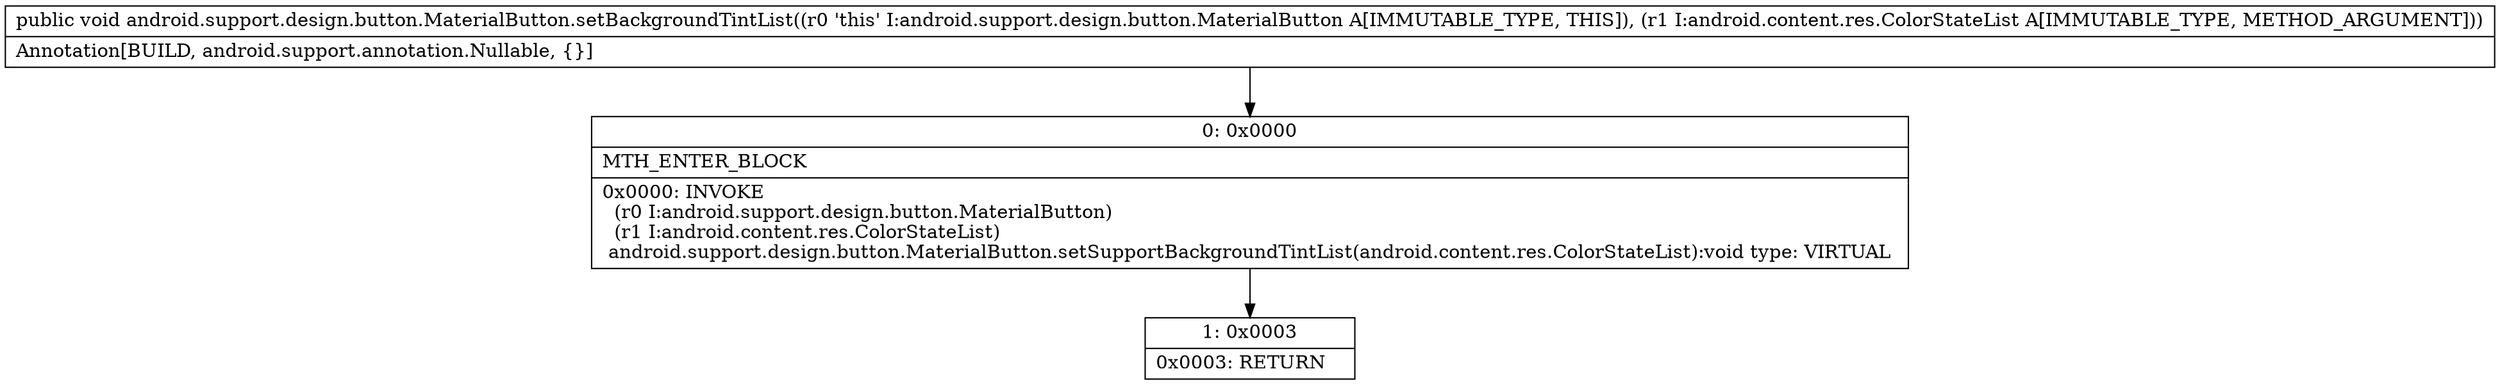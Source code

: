 digraph "CFG forandroid.support.design.button.MaterialButton.setBackgroundTintList(Landroid\/content\/res\/ColorStateList;)V" {
Node_0 [shape=record,label="{0\:\ 0x0000|MTH_ENTER_BLOCK\l|0x0000: INVOKE  \l  (r0 I:android.support.design.button.MaterialButton)\l  (r1 I:android.content.res.ColorStateList)\l android.support.design.button.MaterialButton.setSupportBackgroundTintList(android.content.res.ColorStateList):void type: VIRTUAL \l}"];
Node_1 [shape=record,label="{1\:\ 0x0003|0x0003: RETURN   \l}"];
MethodNode[shape=record,label="{public void android.support.design.button.MaterialButton.setBackgroundTintList((r0 'this' I:android.support.design.button.MaterialButton A[IMMUTABLE_TYPE, THIS]), (r1 I:android.content.res.ColorStateList A[IMMUTABLE_TYPE, METHOD_ARGUMENT]))  | Annotation[BUILD, android.support.annotation.Nullable, \{\}]\l}"];
MethodNode -> Node_0;
Node_0 -> Node_1;
}

